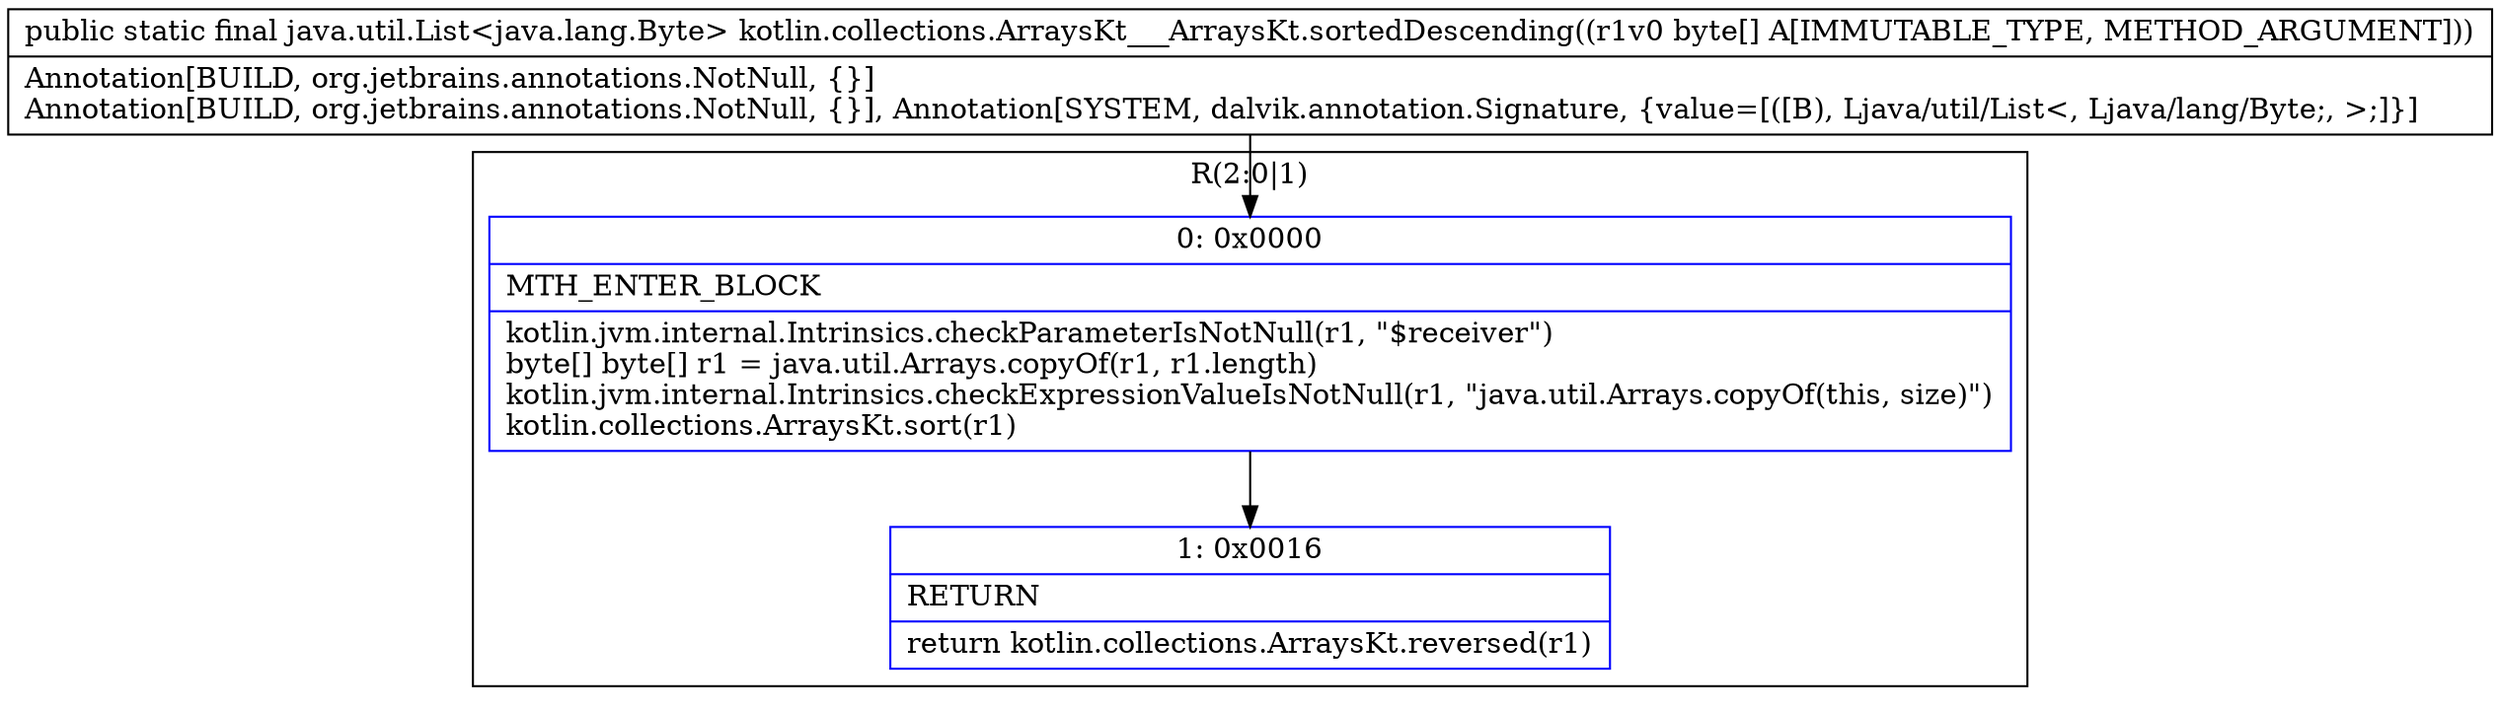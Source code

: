 digraph "CFG forkotlin.collections.ArraysKt___ArraysKt.sortedDescending([B)Ljava\/util\/List;" {
subgraph cluster_Region_808796070 {
label = "R(2:0|1)";
node [shape=record,color=blue];
Node_0 [shape=record,label="{0\:\ 0x0000|MTH_ENTER_BLOCK\l|kotlin.jvm.internal.Intrinsics.checkParameterIsNotNull(r1, \"$receiver\")\lbyte[] byte[] r1 = java.util.Arrays.copyOf(r1, r1.length)\lkotlin.jvm.internal.Intrinsics.checkExpressionValueIsNotNull(r1, \"java.util.Arrays.copyOf(this, size)\")\lkotlin.collections.ArraysKt.sort(r1)\l}"];
Node_1 [shape=record,label="{1\:\ 0x0016|RETURN\l|return kotlin.collections.ArraysKt.reversed(r1)\l}"];
}
MethodNode[shape=record,label="{public static final java.util.List\<java.lang.Byte\> kotlin.collections.ArraysKt___ArraysKt.sortedDescending((r1v0 byte[] A[IMMUTABLE_TYPE, METHOD_ARGUMENT]))  | Annotation[BUILD, org.jetbrains.annotations.NotNull, \{\}]\lAnnotation[BUILD, org.jetbrains.annotations.NotNull, \{\}], Annotation[SYSTEM, dalvik.annotation.Signature, \{value=[([B), Ljava\/util\/List\<, Ljava\/lang\/Byte;, \>;]\}]\l}"];
MethodNode -> Node_0;
Node_0 -> Node_1;
}

